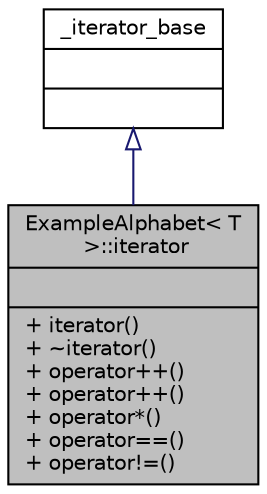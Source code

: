 digraph "ExampleAlphabet&lt; T &gt;::iterator"
{
 // INTERACTIVE_SVG=YES
  bgcolor="transparent";
  edge [fontname="Helvetica",fontsize="10",labelfontname="Helvetica",labelfontsize="10"];
  node [fontname="Helvetica",fontsize="10",shape=record];
  Node1 [label="{ExampleAlphabet\< T\l \>::iterator\n||+ iterator()\l+ ~iterator()\l+ operator++()\l+ operator++()\l+ operator*()\l+ operator==()\l+ operator!=()\l}",height=0.2,width=0.4,color="black", fillcolor="grey75", style="filled" fontcolor="black"];
  Node2 -> Node1 [dir="back",color="midnightblue",fontsize="10",style="solid",arrowtail="onormal",fontname="Helvetica"];
  Node2 [label="{_iterator_base\n||}",height=0.2,width=0.4,color="black",URL="$da/dc7/class__iterator__base.html"];
}
